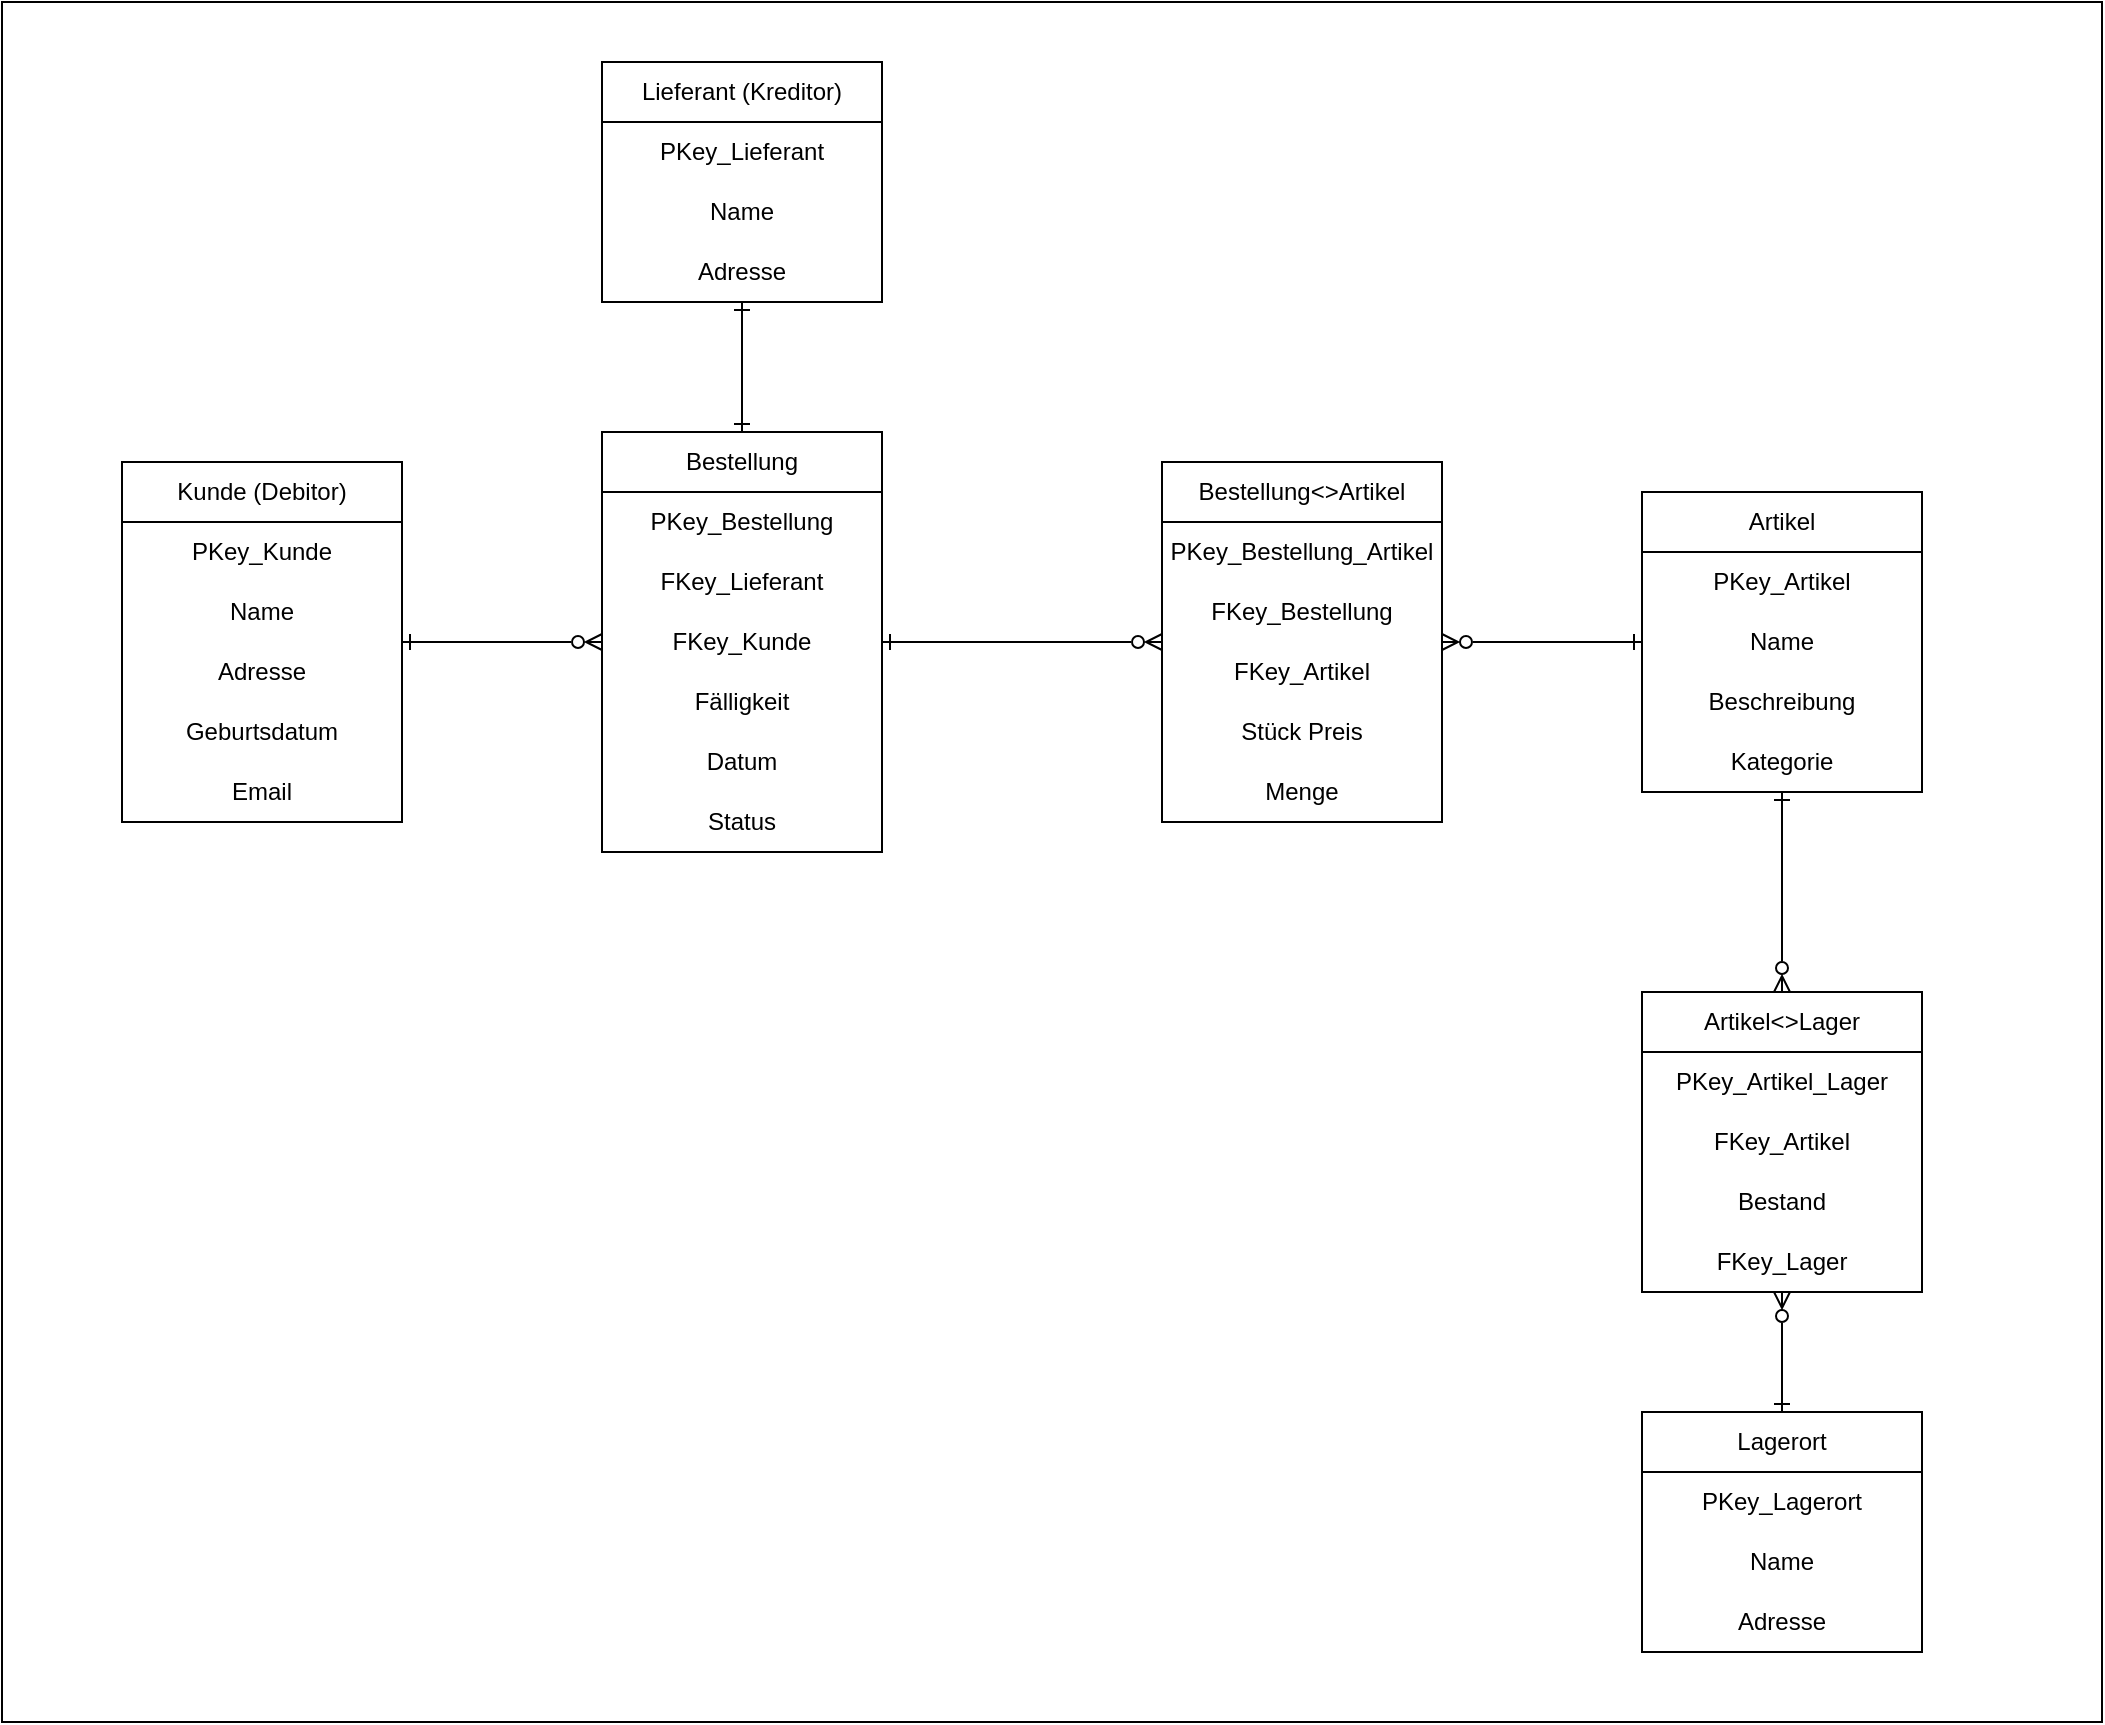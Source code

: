 <mxfile version="28.2.0">
  <diagram name="Seite-1" id="FIi0zwGdLFouZJbnn8fE">
    <mxGraphModel dx="1828" dy="1031" grid="1" gridSize="10" guides="1" tooltips="1" connect="1" arrows="1" fold="1" page="1" pageScale="1" pageWidth="827" pageHeight="1169" math="0" shadow="0">
      <root>
        <mxCell id="0" />
        <mxCell id="1" parent="0" />
        <mxCell id="9fjrRg560wp6UdemzpXk-2" value="" style="rounded=0;whiteSpace=wrap;html=1;" vertex="1" parent="1">
          <mxGeometry x="20" y="20" width="1050" height="860" as="geometry" />
        </mxCell>
        <mxCell id="pfkGnm8ijXwLCT1n08t3-18" style="edgeStyle=orthogonalEdgeStyle;rounded=0;orthogonalLoop=1;jettySize=auto;html=1;entryX=0;entryY=0.5;entryDx=0;entryDy=0;endArrow=ERzeroToMany;endFill=0;startArrow=ERone;startFill=0;" parent="1" source="pfkGnm8ijXwLCT1n08t3-1" target="pfkGnm8ijXwLCT1n08t3-3" edge="1">
          <mxGeometry relative="1" as="geometry" />
        </mxCell>
        <mxCell id="pfkGnm8ijXwLCT1n08t3-1" value="Kunde (Debitor)" style="swimlane;fontStyle=0;childLayout=stackLayout;horizontal=1;startSize=30;horizontalStack=0;resizeParent=1;resizeParentMax=0;resizeLast=0;collapsible=1;marginBottom=0;whiteSpace=wrap;html=1;" parent="1" vertex="1">
          <mxGeometry x="80" y="250" width="140" height="180" as="geometry">
            <mxRectangle x="80" y="220" width="130" height="30" as="alternateBounds" />
          </mxGeometry>
        </mxCell>
        <mxCell id="uWahd8A3gVhQ29BP0PXJ-6" value="PKey_Kunde" style="text;html=1;align=center;verticalAlign=middle;whiteSpace=wrap;rounded=0;" parent="pfkGnm8ijXwLCT1n08t3-1" vertex="1">
          <mxGeometry y="30" width="140" height="30" as="geometry" />
        </mxCell>
        <mxCell id="uWahd8A3gVhQ29BP0PXJ-7" value="Name" style="text;html=1;align=center;verticalAlign=middle;whiteSpace=wrap;rounded=0;" parent="pfkGnm8ijXwLCT1n08t3-1" vertex="1">
          <mxGeometry y="60" width="140" height="30" as="geometry" />
        </mxCell>
        <mxCell id="uWahd8A3gVhQ29BP0PXJ-8" value="Adresse" style="text;html=1;align=center;verticalAlign=middle;whiteSpace=wrap;rounded=0;" parent="pfkGnm8ijXwLCT1n08t3-1" vertex="1">
          <mxGeometry y="90" width="140" height="30" as="geometry" />
        </mxCell>
        <mxCell id="uWahd8A3gVhQ29BP0PXJ-9" value="Geburtsdatum" style="text;html=1;align=center;verticalAlign=middle;whiteSpace=wrap;rounded=0;" parent="pfkGnm8ijXwLCT1n08t3-1" vertex="1">
          <mxGeometry y="120" width="140" height="30" as="geometry" />
        </mxCell>
        <mxCell id="uWahd8A3gVhQ29BP0PXJ-11" value="Email" style="text;html=1;align=center;verticalAlign=middle;whiteSpace=wrap;rounded=0;" parent="pfkGnm8ijXwLCT1n08t3-1" vertex="1">
          <mxGeometry y="150" width="140" height="30" as="geometry" />
        </mxCell>
        <mxCell id="uWahd8A3gVhQ29BP0PXJ-1" style="edgeStyle=orthogonalEdgeStyle;rounded=0;orthogonalLoop=1;jettySize=auto;html=1;entryX=0.5;entryY=1;entryDx=0;entryDy=0;endArrow=ERone;endFill=0;startArrow=ERone;startFill=0;" parent="1" source="pfkGnm8ijXwLCT1n08t3-3" target="pfkGnm8ijXwLCT1n08t3-14" edge="1">
          <mxGeometry relative="1" as="geometry" />
        </mxCell>
        <mxCell id="uWahd8A3gVhQ29BP0PXJ-3" style="edgeStyle=orthogonalEdgeStyle;rounded=0;orthogonalLoop=1;jettySize=auto;html=1;endArrow=ERzeroToMany;endFill=0;startArrow=ERone;startFill=0;" parent="1" source="pfkGnm8ijXwLCT1n08t3-3" target="uWahd8A3gVhQ29BP0PXJ-2" edge="1">
          <mxGeometry relative="1" as="geometry" />
        </mxCell>
        <mxCell id="pfkGnm8ijXwLCT1n08t3-3" value="Bestellung" style="swimlane;fontStyle=0;childLayout=stackLayout;horizontal=1;startSize=30;horizontalStack=0;resizeParent=1;resizeParentMax=0;resizeLast=0;collapsible=1;marginBottom=0;whiteSpace=wrap;html=1;" parent="1" vertex="1">
          <mxGeometry x="320" y="235" width="140" height="210" as="geometry" />
        </mxCell>
        <mxCell id="uWahd8A3gVhQ29BP0PXJ-19" value="PKey_Bestellung" style="text;html=1;align=center;verticalAlign=middle;whiteSpace=wrap;rounded=0;" parent="pfkGnm8ijXwLCT1n08t3-3" vertex="1">
          <mxGeometry y="30" width="140" height="30" as="geometry" />
        </mxCell>
        <mxCell id="9Sospb1hNUZMKh-TaANf-12" value="FKey_Lieferant" style="text;strokeColor=none;fillColor=none;align=center;verticalAlign=middle;spacingLeft=4;spacingRight=4;overflow=hidden;points=[[0,0.5],[1,0.5]];portConstraint=eastwest;rotatable=0;whiteSpace=wrap;html=1;" parent="pfkGnm8ijXwLCT1n08t3-3" vertex="1">
          <mxGeometry y="60" width="140" height="30" as="geometry" />
        </mxCell>
        <mxCell id="9Sospb1hNUZMKh-TaANf-13" value="FKey_Kunde" style="text;strokeColor=none;fillColor=none;align=center;verticalAlign=middle;spacingLeft=4;spacingRight=4;overflow=hidden;points=[[0,0.5],[1,0.5]];portConstraint=eastwest;rotatable=0;whiteSpace=wrap;html=1;" parent="pfkGnm8ijXwLCT1n08t3-3" vertex="1">
          <mxGeometry y="90" width="140" height="30" as="geometry" />
        </mxCell>
        <mxCell id="uWahd8A3gVhQ29BP0PXJ-15" value="Fälligkeit" style="text;html=1;align=center;verticalAlign=middle;whiteSpace=wrap;rounded=0;" parent="pfkGnm8ijXwLCT1n08t3-3" vertex="1">
          <mxGeometry y="120" width="140" height="30" as="geometry" />
        </mxCell>
        <mxCell id="uWahd8A3gVhQ29BP0PXJ-28" value="Datum" style="text;html=1;align=center;verticalAlign=middle;whiteSpace=wrap;rounded=0;" parent="pfkGnm8ijXwLCT1n08t3-3" vertex="1">
          <mxGeometry y="150" width="140" height="30" as="geometry" />
        </mxCell>
        <mxCell id="uWahd8A3gVhQ29BP0PXJ-16" value="Status" style="text;html=1;align=center;verticalAlign=middle;whiteSpace=wrap;rounded=0;" parent="pfkGnm8ijXwLCT1n08t3-3" vertex="1">
          <mxGeometry y="180" width="140" height="30" as="geometry" />
        </mxCell>
        <mxCell id="uWahd8A3gVhQ29BP0PXJ-4" style="edgeStyle=orthogonalEdgeStyle;rounded=0;orthogonalLoop=1;jettySize=auto;html=1;entryX=1;entryY=0.5;entryDx=0;entryDy=0;startArrow=ERone;startFill=0;endArrow=ERzeroToMany;endFill=0;" parent="1" source="pfkGnm8ijXwLCT1n08t3-5" target="uWahd8A3gVhQ29BP0PXJ-2" edge="1">
          <mxGeometry relative="1" as="geometry" />
        </mxCell>
        <mxCell id="pfkGnm8ijXwLCT1n08t3-5" value="Artikel" style="swimlane;fontStyle=0;childLayout=stackLayout;horizontal=1;startSize=30;horizontalStack=0;resizeParent=1;resizeParentMax=0;resizeLast=0;collapsible=1;marginBottom=0;whiteSpace=wrap;html=1;" parent="1" vertex="1">
          <mxGeometry x="840" y="265" width="140" height="150" as="geometry" />
        </mxCell>
        <mxCell id="uWahd8A3gVhQ29BP0PXJ-24" value="PKey_Artikel" style="text;html=1;align=center;verticalAlign=middle;whiteSpace=wrap;rounded=0;" parent="pfkGnm8ijXwLCT1n08t3-5" vertex="1">
          <mxGeometry y="30" width="140" height="30" as="geometry" />
        </mxCell>
        <mxCell id="uWahd8A3gVhQ29BP0PXJ-32" value="Name" style="text;html=1;align=center;verticalAlign=middle;whiteSpace=wrap;rounded=0;" parent="pfkGnm8ijXwLCT1n08t3-5" vertex="1">
          <mxGeometry y="60" width="140" height="30" as="geometry" />
        </mxCell>
        <mxCell id="uWahd8A3gVhQ29BP0PXJ-33" value="Beschreibung" style="text;html=1;align=center;verticalAlign=middle;whiteSpace=wrap;rounded=0;" parent="pfkGnm8ijXwLCT1n08t3-5" vertex="1">
          <mxGeometry y="90" width="140" height="30" as="geometry" />
        </mxCell>
        <mxCell id="uWahd8A3gVhQ29BP0PXJ-35" value="Kategorie" style="text;html=1;align=center;verticalAlign=middle;whiteSpace=wrap;rounded=0;" parent="pfkGnm8ijXwLCT1n08t3-5" vertex="1">
          <mxGeometry y="120" width="140" height="30" as="geometry" />
        </mxCell>
        <mxCell id="uWahd8A3gVhQ29BP0PXJ-43" value="" style="edgeStyle=orthogonalEdgeStyle;rounded=0;orthogonalLoop=1;jettySize=auto;html=1;startArrow=ERone;startFill=0;endArrow=ERzeroToMany;endFill=0;" parent="1" source="pfkGnm8ijXwLCT1n08t3-8" target="uWahd8A3gVhQ29BP0PXJ-41" edge="1">
          <mxGeometry relative="1" as="geometry" />
        </mxCell>
        <mxCell id="pfkGnm8ijXwLCT1n08t3-8" value="Lagerort" style="swimlane;fontStyle=0;childLayout=stackLayout;horizontal=1;startSize=30;horizontalStack=0;resizeParent=1;resizeParentMax=0;resizeLast=0;collapsible=1;marginBottom=0;whiteSpace=wrap;html=1;" parent="1" vertex="1">
          <mxGeometry x="840" y="725" width="140" height="120" as="geometry" />
        </mxCell>
        <mxCell id="uWahd8A3gVhQ29BP0PXJ-31" value="PKey_Lagerort" style="text;html=1;align=center;verticalAlign=middle;whiteSpace=wrap;rounded=0;" parent="pfkGnm8ijXwLCT1n08t3-8" vertex="1">
          <mxGeometry y="30" width="140" height="30" as="geometry" />
        </mxCell>
        <mxCell id="uWahd8A3gVhQ29BP0PXJ-37" value="Name" style="text;html=1;align=center;verticalAlign=middle;whiteSpace=wrap;rounded=0;" parent="pfkGnm8ijXwLCT1n08t3-8" vertex="1">
          <mxGeometry y="60" width="140" height="30" as="geometry" />
        </mxCell>
        <mxCell id="uWahd8A3gVhQ29BP0PXJ-36" value="Adresse" style="text;html=1;align=center;verticalAlign=middle;whiteSpace=wrap;rounded=0;" parent="pfkGnm8ijXwLCT1n08t3-8" vertex="1">
          <mxGeometry y="90" width="140" height="30" as="geometry" />
        </mxCell>
        <mxCell id="pfkGnm8ijXwLCT1n08t3-14" value="Lieferant (Kreditor)" style="swimlane;fontStyle=0;childLayout=stackLayout;horizontal=1;startSize=30;horizontalStack=0;resizeParent=1;resizeParentMax=0;resizeLast=0;collapsible=1;marginBottom=0;whiteSpace=wrap;html=1;" parent="1" vertex="1">
          <mxGeometry x="320" y="50" width="140" height="120" as="geometry" />
        </mxCell>
        <mxCell id="uWahd8A3gVhQ29BP0PXJ-20" value="PKey_Lieferant" style="text;html=1;align=center;verticalAlign=middle;whiteSpace=wrap;rounded=0;" parent="pfkGnm8ijXwLCT1n08t3-14" vertex="1">
          <mxGeometry y="30" width="140" height="30" as="geometry" />
        </mxCell>
        <mxCell id="uWahd8A3gVhQ29BP0PXJ-26" value="Name" style="text;html=1;align=center;verticalAlign=middle;whiteSpace=wrap;rounded=0;" parent="pfkGnm8ijXwLCT1n08t3-14" vertex="1">
          <mxGeometry y="60" width="140" height="30" as="geometry" />
        </mxCell>
        <mxCell id="uWahd8A3gVhQ29BP0PXJ-27" value="Adresse" style="text;html=1;align=center;verticalAlign=middle;whiteSpace=wrap;rounded=0;" parent="pfkGnm8ijXwLCT1n08t3-14" vertex="1">
          <mxGeometry y="90" width="140" height="30" as="geometry" />
        </mxCell>
        <mxCell id="uWahd8A3gVhQ29BP0PXJ-2" value="Bestellung&amp;lt;&amp;gt;Artikel" style="swimlane;fontStyle=0;childLayout=stackLayout;horizontal=1;startSize=30;horizontalStack=0;resizeParent=1;resizeParentMax=0;resizeLast=0;collapsible=1;marginBottom=0;whiteSpace=wrap;html=1;" parent="1" vertex="1">
          <mxGeometry x="600" y="250" width="140" height="180" as="geometry" />
        </mxCell>
        <mxCell id="uWahd8A3gVhQ29BP0PXJ-21" value="PKey_Bestellung_Artikel" style="text;html=1;align=center;verticalAlign=middle;whiteSpace=wrap;rounded=0;" parent="uWahd8A3gVhQ29BP0PXJ-2" vertex="1">
          <mxGeometry y="30" width="140" height="30" as="geometry" />
        </mxCell>
        <mxCell id="uWahd8A3gVhQ29BP0PXJ-22" value="FKey_Bestellung" style="text;html=1;align=center;verticalAlign=middle;whiteSpace=wrap;rounded=0;" parent="uWahd8A3gVhQ29BP0PXJ-2" vertex="1">
          <mxGeometry y="60" width="140" height="30" as="geometry" />
        </mxCell>
        <mxCell id="uWahd8A3gVhQ29BP0PXJ-23" value="FKey_Artikel" style="text;html=1;align=center;verticalAlign=middle;whiteSpace=wrap;rounded=0;" parent="uWahd8A3gVhQ29BP0PXJ-2" vertex="1">
          <mxGeometry y="90" width="140" height="30" as="geometry" />
        </mxCell>
        <mxCell id="3A_Bk5TAoJhEUGpK3_mM-4" value="Stück Preis" style="text;strokeColor=none;fillColor=none;align=center;verticalAlign=middle;spacingLeft=4;spacingRight=4;overflow=hidden;points=[[0,0.5],[1,0.5]];portConstraint=eastwest;rotatable=0;whiteSpace=wrap;html=1;" parent="uWahd8A3gVhQ29BP0PXJ-2" vertex="1">
          <mxGeometry y="120" width="140" height="30" as="geometry" />
        </mxCell>
        <mxCell id="uWahd8A3gVhQ29BP0PXJ-34" value="Menge" style="text;html=1;align=center;verticalAlign=middle;whiteSpace=wrap;rounded=0;" parent="uWahd8A3gVhQ29BP0PXJ-2" vertex="1">
          <mxGeometry y="150" width="140" height="30" as="geometry" />
        </mxCell>
        <mxCell id="uWahd8A3gVhQ29BP0PXJ-38" value="Artikel&amp;lt;&amp;gt;Lager" style="swimlane;fontStyle=0;childLayout=stackLayout;horizontal=1;startSize=30;horizontalStack=0;resizeParent=1;resizeParentMax=0;resizeLast=0;collapsible=1;marginBottom=0;whiteSpace=wrap;html=1;" parent="1" vertex="1">
          <mxGeometry x="840" y="515" width="140" height="150" as="geometry" />
        </mxCell>
        <mxCell id="uWahd8A3gVhQ29BP0PXJ-39" value="PKey_Artikel_Lager" style="text;html=1;align=center;verticalAlign=middle;whiteSpace=wrap;rounded=0;" parent="uWahd8A3gVhQ29BP0PXJ-38" vertex="1">
          <mxGeometry y="30" width="140" height="30" as="geometry" />
        </mxCell>
        <mxCell id="uWahd8A3gVhQ29BP0PXJ-40" value="FKey_Artikel" style="text;html=1;align=center;verticalAlign=middle;whiteSpace=wrap;rounded=0;" parent="uWahd8A3gVhQ29BP0PXJ-38" vertex="1">
          <mxGeometry y="60" width="140" height="30" as="geometry" />
        </mxCell>
        <mxCell id="3A_Bk5TAoJhEUGpK3_mM-3" value="Bestand" style="text;strokeColor=none;fillColor=none;align=center;verticalAlign=middle;spacingLeft=4;spacingRight=4;overflow=hidden;points=[[0,0.5],[1,0.5]];portConstraint=eastwest;rotatable=0;whiteSpace=wrap;html=1;" parent="uWahd8A3gVhQ29BP0PXJ-38" vertex="1">
          <mxGeometry y="90" width="140" height="30" as="geometry" />
        </mxCell>
        <mxCell id="uWahd8A3gVhQ29BP0PXJ-41" value="FKey_Lager" style="text;html=1;align=center;verticalAlign=middle;whiteSpace=wrap;rounded=0;" parent="uWahd8A3gVhQ29BP0PXJ-38" vertex="1">
          <mxGeometry y="120" width="140" height="30" as="geometry" />
        </mxCell>
        <mxCell id="uWahd8A3gVhQ29BP0PXJ-42" style="edgeStyle=orthogonalEdgeStyle;rounded=0;orthogonalLoop=1;jettySize=auto;html=1;entryX=0.5;entryY=0;entryDx=0;entryDy=0;startArrow=ERone;startFill=0;endArrow=ERzeroToMany;endFill=0;exitX=0.5;exitY=1;exitDx=0;exitDy=0;" parent="1" source="uWahd8A3gVhQ29BP0PXJ-35" target="uWahd8A3gVhQ29BP0PXJ-38" edge="1">
          <mxGeometry relative="1" as="geometry" />
        </mxCell>
      </root>
    </mxGraphModel>
  </diagram>
</mxfile>
